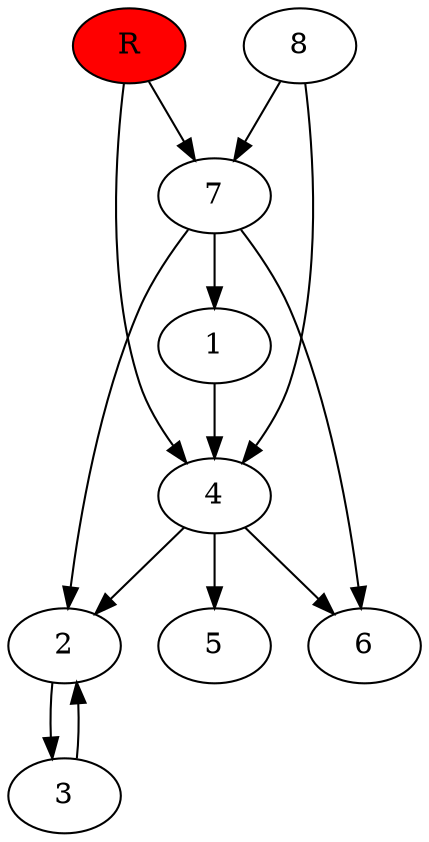 digraph prb21403 {
	1
	2
	3
	4
	5
	6
	7
	8
	R [fillcolor="#ff0000" style=filled]
	1 -> 4
	2 -> 3
	3 -> 2
	4 -> 2
	4 -> 5
	4 -> 6
	7 -> 1
	7 -> 2
	7 -> 6
	8 -> 4
	8 -> 7
	R -> 4
	R -> 7
}
